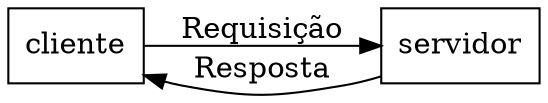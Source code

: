 digraph G {
  rankdir=LR;

  cliente [shape=box];
  servidor [shape=box];

  cliente -> servidor [label="Requisição"];
  servidor -> cliente [label="Resposta"];
}
